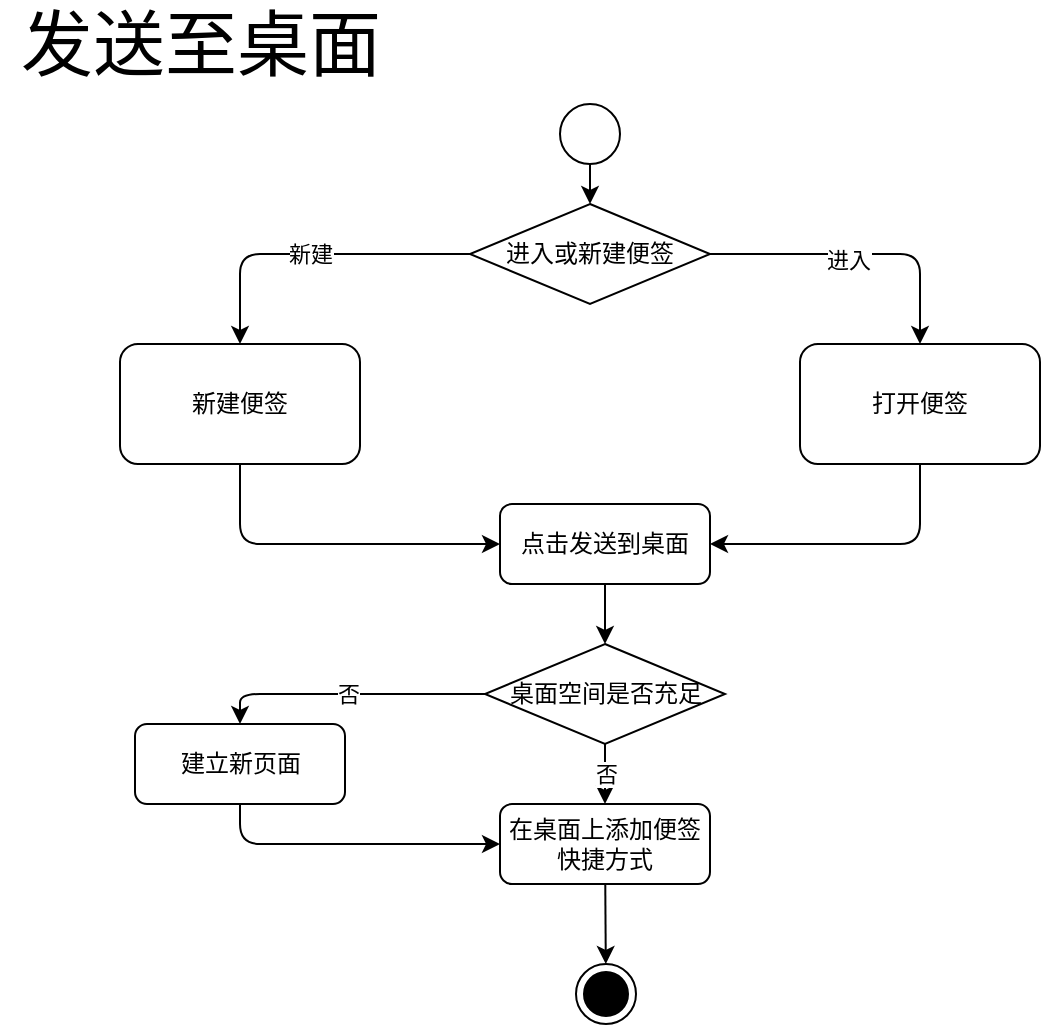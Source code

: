 <mxfile>
    <diagram id="UUb67ZzQ-rl9qUXMBTjM" name="第 1 页">
        <mxGraphModel dx="984" dy="1470" grid="1" gridSize="10" guides="1" tooltips="1" connect="1" arrows="1" fold="1" page="1" pageScale="1" pageWidth="827" pageHeight="1169" math="0" shadow="0">
            <root>
                <mxCell id="0"/>
                <mxCell id="1" parent="0"/>
                <mxCell id="4" value="" style="edgeStyle=none;html=1;" edge="1" parent="1" source="2" target="3">
                    <mxGeometry relative="1" as="geometry"/>
                </mxCell>
                <mxCell id="2" value="" style="ellipse;fillColor=#ffffff;strokeColor=#000000;" vertex="1" parent="1">
                    <mxGeometry x="360" y="50" width="30" height="30" as="geometry"/>
                </mxCell>
                <mxCell id="6" value="新建" style="edgeStyle=none;html=1;exitX=0;exitY=0.5;exitDx=0;exitDy=0;entryX=0.5;entryY=0;entryDx=0;entryDy=0;" edge="1" parent="1" source="3" target="5">
                    <mxGeometry relative="1" as="geometry">
                        <Array as="points">
                            <mxPoint x="200" y="125"/>
                        </Array>
                    </mxGeometry>
                </mxCell>
                <mxCell id="8" style="edgeStyle=none;html=1;exitX=1;exitY=0.5;exitDx=0;exitDy=0;entryX=0.5;entryY=0;entryDx=0;entryDy=0;" edge="1" parent="1" source="3" target="7">
                    <mxGeometry relative="1" as="geometry">
                        <Array as="points">
                            <mxPoint x="540" y="125"/>
                        </Array>
                    </mxGeometry>
                </mxCell>
                <mxCell id="9" value="进入" style="edgeLabel;html=1;align=center;verticalAlign=middle;resizable=0;points=[];" vertex="1" connectable="0" parent="8">
                    <mxGeometry x="-0.085" y="-3" relative="1" as="geometry">
                        <mxPoint as="offset"/>
                    </mxGeometry>
                </mxCell>
                <mxCell id="3" value="进入或新建便签" style="rhombus;whiteSpace=wrap;html=1;" vertex="1" parent="1">
                    <mxGeometry x="315" y="100" width="120" height="50" as="geometry"/>
                </mxCell>
                <mxCell id="11" style="edgeStyle=none;html=1;exitX=0.5;exitY=1;exitDx=0;exitDy=0;entryX=0;entryY=0.5;entryDx=0;entryDy=0;" edge="1" parent="1" source="5" target="10">
                    <mxGeometry relative="1" as="geometry">
                        <Array as="points">
                            <mxPoint x="200" y="270"/>
                        </Array>
                    </mxGeometry>
                </mxCell>
                <mxCell id="5" value="新建便签" style="rounded=1;whiteSpace=wrap;html=1;" vertex="1" parent="1">
                    <mxGeometry x="140" y="170" width="120" height="60" as="geometry"/>
                </mxCell>
                <mxCell id="12" style="edgeStyle=none;html=1;exitX=0.5;exitY=1;exitDx=0;exitDy=0;entryX=1;entryY=0.5;entryDx=0;entryDy=0;" edge="1" parent="1" source="7" target="10">
                    <mxGeometry relative="1" as="geometry">
                        <Array as="points">
                            <mxPoint x="540" y="270"/>
                        </Array>
                    </mxGeometry>
                </mxCell>
                <mxCell id="7" value="打开便签" style="rounded=1;whiteSpace=wrap;html=1;" vertex="1" parent="1">
                    <mxGeometry x="480" y="170" width="120" height="60" as="geometry"/>
                </mxCell>
                <mxCell id="14" value="" style="edgeStyle=none;html=1;" edge="1" parent="1" source="10" target="13">
                    <mxGeometry relative="1" as="geometry"/>
                </mxCell>
                <mxCell id="10" value="点击发送到桌面" style="rounded=1;whiteSpace=wrap;html=1;" vertex="1" parent="1">
                    <mxGeometry x="330" y="250" width="105" height="40" as="geometry"/>
                </mxCell>
                <mxCell id="17" value="否" style="edgeStyle=none;html=1;" edge="1" parent="1" source="13" target="15">
                    <mxGeometry relative="1" as="geometry"/>
                </mxCell>
                <mxCell id="18" value="否" style="edgeStyle=none;html=1;exitX=0;exitY=0.5;exitDx=0;exitDy=0;entryX=0.5;entryY=0;entryDx=0;entryDy=0;" edge="1" parent="1" source="13" target="16">
                    <mxGeometry relative="1" as="geometry">
                        <Array as="points">
                            <mxPoint x="200" y="345"/>
                        </Array>
                    </mxGeometry>
                </mxCell>
                <mxCell id="13" value="桌面空间是否充足" style="rhombus;whiteSpace=wrap;html=1;" vertex="1" parent="1">
                    <mxGeometry x="322.5" y="320" width="120" height="50" as="geometry"/>
                </mxCell>
                <mxCell id="21" value="" style="edgeStyle=none;html=1;" edge="1" parent="1" source="15" target="20">
                    <mxGeometry relative="1" as="geometry"/>
                </mxCell>
                <mxCell id="15" value="在桌面上添加便签快捷方式" style="rounded=1;whiteSpace=wrap;html=1;" vertex="1" parent="1">
                    <mxGeometry x="330" y="400" width="105" height="40" as="geometry"/>
                </mxCell>
                <mxCell id="19" style="edgeStyle=none;html=1;exitX=0.5;exitY=1;exitDx=0;exitDy=0;entryX=0;entryY=0.5;entryDx=0;entryDy=0;" edge="1" parent="1" source="16" target="15">
                    <mxGeometry relative="1" as="geometry">
                        <Array as="points">
                            <mxPoint x="200" y="420"/>
                        </Array>
                    </mxGeometry>
                </mxCell>
                <mxCell id="16" value="建立新页面" style="rounded=1;whiteSpace=wrap;html=1;" vertex="1" parent="1">
                    <mxGeometry x="147.5" y="360" width="105" height="40" as="geometry"/>
                </mxCell>
                <mxCell id="20" value="" style="ellipse;html=1;shape=endState;fillColor=#000000;strokeColor=#000000;" vertex="1" parent="1">
                    <mxGeometry x="368" y="480" width="30" height="30" as="geometry"/>
                </mxCell>
                <mxCell id="22" value="&lt;font style=&quot;font-size: 36px&quot;&gt;发送至桌面&lt;/font&gt;" style="text;html=1;align=center;verticalAlign=middle;resizable=0;points=[];autosize=1;strokeColor=none;fillColor=none;" vertex="1" parent="1">
                    <mxGeometry x="80" y="5" width="200" height="30" as="geometry"/>
                </mxCell>
            </root>
        </mxGraphModel>
    </diagram>
</mxfile>
